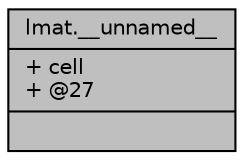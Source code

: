 digraph "lmat.__unnamed__"
{
 // INTERACTIVE_SVG=YES
  bgcolor="transparent";
  edge [fontname="Helvetica",fontsize="10",labelfontname="Helvetica",labelfontsize="10"];
  node [fontname="Helvetica",fontsize="10",shape=record];
  Node156 [label="{lmat.__unnamed__\n|+ cell\l+ @27\l|}",height=0.2,width=0.4,color="black", fillcolor="grey75", style="filled", fontcolor="black"];
}

